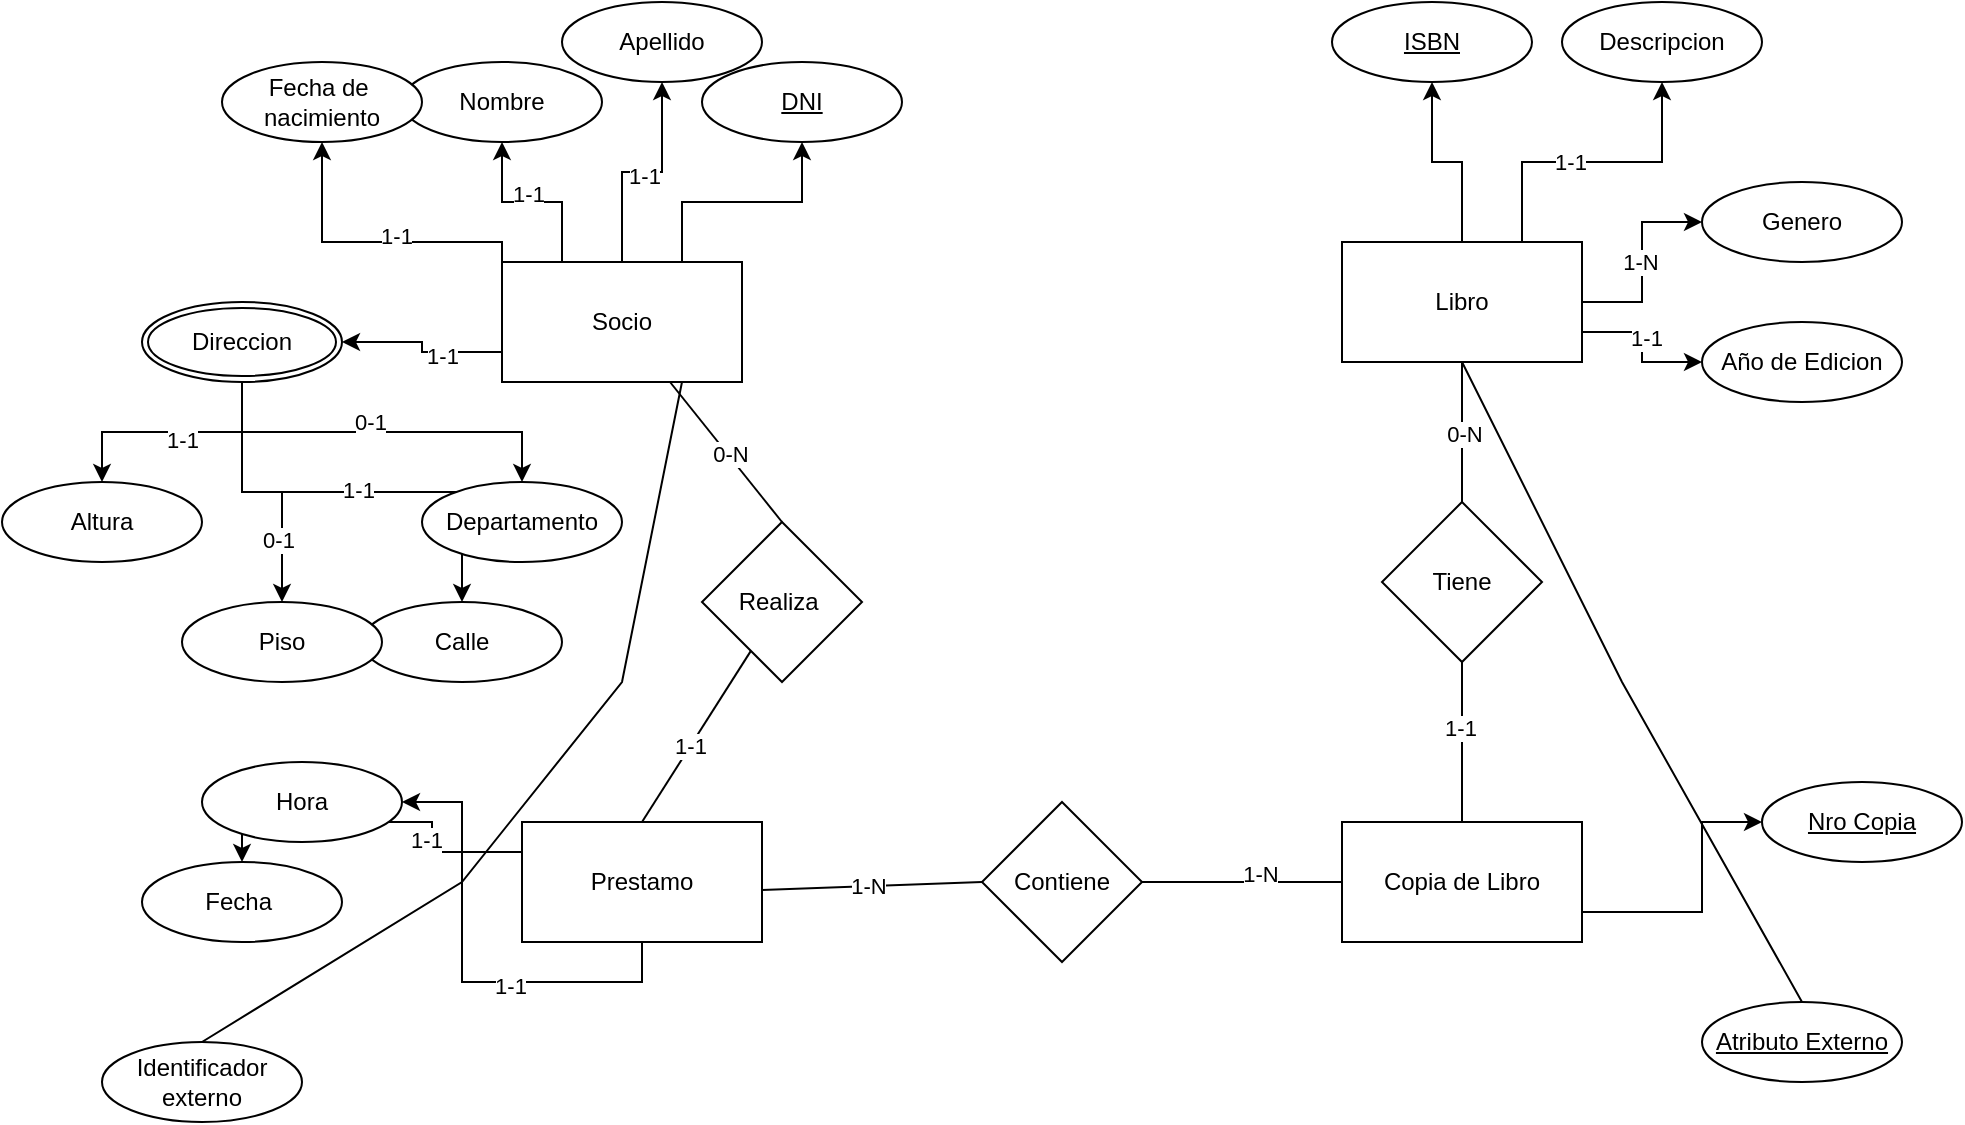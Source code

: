 <mxfile version="21.6.8" type="device">
  <diagram id="R2lEEEUBdFMjLlhIrx00" name="Page-1">
    <mxGraphModel dx="2330" dy="877" grid="1" gridSize="10" guides="1" tooltips="1" connect="1" arrows="1" fold="1" page="1" pageScale="1" pageWidth="850" pageHeight="1100" math="0" shadow="0" extFonts="Permanent Marker^https://fonts.googleapis.com/css?family=Permanent+Marker">
      <root>
        <mxCell id="0" />
        <mxCell id="1" parent="0" />
        <mxCell id="C77ymPVCkKncJQGKpwvl-6" style="edgeStyle=orthogonalEdgeStyle;rounded=0;orthogonalLoop=1;jettySize=auto;html=1;exitX=0.25;exitY=0;exitDx=0;exitDy=0;" edge="1" parent="1" source="C77ymPVCkKncJQGKpwvl-1" target="C77ymPVCkKncJQGKpwvl-5">
          <mxGeometry relative="1" as="geometry" />
        </mxCell>
        <mxCell id="C77ymPVCkKncJQGKpwvl-74" value="1-1" style="edgeLabel;html=1;align=center;verticalAlign=middle;resizable=0;points=[];" vertex="1" connectable="0" parent="C77ymPVCkKncJQGKpwvl-6">
          <mxGeometry x="0.029" y="-4" relative="1" as="geometry">
            <mxPoint x="-1" as="offset" />
          </mxGeometry>
        </mxCell>
        <mxCell id="C77ymPVCkKncJQGKpwvl-8" style="edgeStyle=orthogonalEdgeStyle;rounded=0;orthogonalLoop=1;jettySize=auto;html=1;exitX=0.75;exitY=0;exitDx=0;exitDy=0;" edge="1" parent="1" source="C77ymPVCkKncJQGKpwvl-1" target="C77ymPVCkKncJQGKpwvl-7">
          <mxGeometry relative="1" as="geometry" />
        </mxCell>
        <mxCell id="C77ymPVCkKncJQGKpwvl-10" style="edgeStyle=orthogonalEdgeStyle;rounded=0;orthogonalLoop=1;jettySize=auto;html=1;exitX=0.5;exitY=0;exitDx=0;exitDy=0;entryX=0.5;entryY=1;entryDx=0;entryDy=0;" edge="1" parent="1" source="C77ymPVCkKncJQGKpwvl-1" target="C77ymPVCkKncJQGKpwvl-9">
          <mxGeometry relative="1" as="geometry" />
        </mxCell>
        <mxCell id="C77ymPVCkKncJQGKpwvl-73" value="1-1" style="edgeLabel;html=1;align=center;verticalAlign=middle;resizable=0;points=[];" vertex="1" connectable="0" parent="C77ymPVCkKncJQGKpwvl-10">
          <mxGeometry x="0.016" y="-2" relative="1" as="geometry">
            <mxPoint as="offset" />
          </mxGeometry>
        </mxCell>
        <mxCell id="C77ymPVCkKncJQGKpwvl-12" style="edgeStyle=orthogonalEdgeStyle;rounded=0;orthogonalLoop=1;jettySize=auto;html=1;exitX=0;exitY=0.5;exitDx=0;exitDy=0;entryX=0.5;entryY=1;entryDx=0;entryDy=0;" edge="1" parent="1" source="C77ymPVCkKncJQGKpwvl-1" target="C77ymPVCkKncJQGKpwvl-11">
          <mxGeometry relative="1" as="geometry">
            <Array as="points">
              <mxPoint x="-90" y="230" />
              <mxPoint x="-180" y="230" />
            </Array>
          </mxGeometry>
        </mxCell>
        <mxCell id="C77ymPVCkKncJQGKpwvl-75" value="1-1" style="edgeLabel;html=1;align=center;verticalAlign=middle;resizable=0;points=[];" vertex="1" connectable="0" parent="C77ymPVCkKncJQGKpwvl-12">
          <mxGeometry x="0.022" y="-3" relative="1" as="geometry">
            <mxPoint x="-1" as="offset" />
          </mxGeometry>
        </mxCell>
        <mxCell id="C77ymPVCkKncJQGKpwvl-14" style="edgeStyle=orthogonalEdgeStyle;rounded=0;orthogonalLoop=1;jettySize=auto;html=1;exitX=0;exitY=0.75;exitDx=0;exitDy=0;" edge="1" parent="1" source="C77ymPVCkKncJQGKpwvl-1" target="C77ymPVCkKncJQGKpwvl-13">
          <mxGeometry relative="1" as="geometry" />
        </mxCell>
        <mxCell id="C77ymPVCkKncJQGKpwvl-76" value="1-1" style="edgeLabel;html=1;align=center;verticalAlign=middle;resizable=0;points=[];" vertex="1" connectable="0" parent="C77ymPVCkKncJQGKpwvl-14">
          <mxGeometry x="-0.314" y="2" relative="1" as="geometry">
            <mxPoint x="-1" as="offset" />
          </mxGeometry>
        </mxCell>
        <mxCell id="C77ymPVCkKncJQGKpwvl-1" value="Socio" style="rounded=0;whiteSpace=wrap;html=1;" vertex="1" parent="1">
          <mxGeometry x="-90" y="240" width="120" height="60" as="geometry" />
        </mxCell>
        <mxCell id="C77ymPVCkKncJQGKpwvl-35" style="edgeStyle=orthogonalEdgeStyle;rounded=0;orthogonalLoop=1;jettySize=auto;html=1;exitX=0.5;exitY=0;exitDx=0;exitDy=0;entryX=0.5;entryY=1;entryDx=0;entryDy=0;" edge="1" parent="1" source="C77ymPVCkKncJQGKpwvl-2" target="C77ymPVCkKncJQGKpwvl-34">
          <mxGeometry relative="1" as="geometry" />
        </mxCell>
        <mxCell id="C77ymPVCkKncJQGKpwvl-37" style="edgeStyle=orthogonalEdgeStyle;rounded=0;orthogonalLoop=1;jettySize=auto;html=1;exitX=1;exitY=0.5;exitDx=0;exitDy=0;entryX=0;entryY=0.5;entryDx=0;entryDy=0;" edge="1" parent="1" source="C77ymPVCkKncJQGKpwvl-2" target="C77ymPVCkKncJQGKpwvl-36">
          <mxGeometry relative="1" as="geometry" />
        </mxCell>
        <mxCell id="C77ymPVCkKncJQGKpwvl-71" value="1-N" style="edgeLabel;html=1;align=center;verticalAlign=middle;resizable=0;points=[];" vertex="1" connectable="0" parent="C77ymPVCkKncJQGKpwvl-37">
          <mxGeometry x="-0.003" y="1" relative="1" as="geometry">
            <mxPoint as="offset" />
          </mxGeometry>
        </mxCell>
        <mxCell id="C77ymPVCkKncJQGKpwvl-39" style="edgeStyle=orthogonalEdgeStyle;rounded=0;orthogonalLoop=1;jettySize=auto;html=1;exitX=1;exitY=0.75;exitDx=0;exitDy=0;" edge="1" parent="1" source="C77ymPVCkKncJQGKpwvl-2" target="C77ymPVCkKncJQGKpwvl-38">
          <mxGeometry relative="1" as="geometry" />
        </mxCell>
        <mxCell id="C77ymPVCkKncJQGKpwvl-72" value="1-1" style="edgeLabel;html=1;align=center;verticalAlign=middle;resizable=0;points=[];" vertex="1" connectable="0" parent="C77ymPVCkKncJQGKpwvl-39">
          <mxGeometry x="-0.101" y="2" relative="1" as="geometry">
            <mxPoint y="-1" as="offset" />
          </mxGeometry>
        </mxCell>
        <mxCell id="C77ymPVCkKncJQGKpwvl-40" style="edgeStyle=orthogonalEdgeStyle;rounded=0;orthogonalLoop=1;jettySize=auto;html=1;exitX=0.75;exitY=0;exitDx=0;exitDy=0;" edge="1" parent="1" source="C77ymPVCkKncJQGKpwvl-2" target="C77ymPVCkKncJQGKpwvl-32">
          <mxGeometry relative="1" as="geometry" />
        </mxCell>
        <mxCell id="C77ymPVCkKncJQGKpwvl-70" value="1-1" style="edgeLabel;html=1;align=center;verticalAlign=middle;resizable=0;points=[];" vertex="1" connectable="0" parent="C77ymPVCkKncJQGKpwvl-40">
          <mxGeometry x="-0.131" relative="1" as="geometry">
            <mxPoint x="-1" as="offset" />
          </mxGeometry>
        </mxCell>
        <mxCell id="C77ymPVCkKncJQGKpwvl-2" value="Libro" style="rounded=0;whiteSpace=wrap;html=1;" vertex="1" parent="1">
          <mxGeometry x="330" y="230" width="120" height="60" as="geometry" />
        </mxCell>
        <mxCell id="C77ymPVCkKncJQGKpwvl-42" style="edgeStyle=orthogonalEdgeStyle;rounded=0;orthogonalLoop=1;jettySize=auto;html=1;exitX=1;exitY=0.75;exitDx=0;exitDy=0;" edge="1" parent="1" source="C77ymPVCkKncJQGKpwvl-3" target="C77ymPVCkKncJQGKpwvl-41">
          <mxGeometry relative="1" as="geometry">
            <Array as="points">
              <mxPoint x="510" y="565" />
              <mxPoint x="510" y="520" />
            </Array>
          </mxGeometry>
        </mxCell>
        <mxCell id="C77ymPVCkKncJQGKpwvl-3" value="Copia de Libro" style="rounded=0;whiteSpace=wrap;html=1;" vertex="1" parent="1">
          <mxGeometry x="330" y="520" width="120" height="60" as="geometry" />
        </mxCell>
        <mxCell id="C77ymPVCkKncJQGKpwvl-53" style="edgeStyle=orthogonalEdgeStyle;rounded=0;orthogonalLoop=1;jettySize=auto;html=1;exitX=0;exitY=0.25;exitDx=0;exitDy=0;entryX=0.5;entryY=0;entryDx=0;entryDy=0;" edge="1" parent="1" source="C77ymPVCkKncJQGKpwvl-4" target="C77ymPVCkKncJQGKpwvl-52">
          <mxGeometry relative="1" as="geometry" />
        </mxCell>
        <mxCell id="C77ymPVCkKncJQGKpwvl-82" value="1-1" style="edgeLabel;html=1;align=center;verticalAlign=middle;resizable=0;points=[];" vertex="1" connectable="0" parent="C77ymPVCkKncJQGKpwvl-53">
          <mxGeometry x="-0.414" y="3" relative="1" as="geometry">
            <mxPoint as="offset" />
          </mxGeometry>
        </mxCell>
        <mxCell id="C77ymPVCkKncJQGKpwvl-55" style="edgeStyle=orthogonalEdgeStyle;rounded=0;orthogonalLoop=1;jettySize=auto;html=1;exitX=0.5;exitY=1;exitDx=0;exitDy=0;" edge="1" parent="1" source="C77ymPVCkKncJQGKpwvl-4" target="C77ymPVCkKncJQGKpwvl-54">
          <mxGeometry relative="1" as="geometry" />
        </mxCell>
        <mxCell id="C77ymPVCkKncJQGKpwvl-81" value="1-1" style="edgeLabel;html=1;align=center;verticalAlign=middle;resizable=0;points=[];" vertex="1" connectable="0" parent="C77ymPVCkKncJQGKpwvl-55">
          <mxGeometry x="-0.262" y="2" relative="1" as="geometry">
            <mxPoint x="-1" as="offset" />
          </mxGeometry>
        </mxCell>
        <mxCell id="C77ymPVCkKncJQGKpwvl-4" value="Prestamo" style="rounded=0;whiteSpace=wrap;html=1;" vertex="1" parent="1">
          <mxGeometry x="-80" y="520" width="120" height="60" as="geometry" />
        </mxCell>
        <mxCell id="C77ymPVCkKncJQGKpwvl-5" value="Nombre" style="ellipse;whiteSpace=wrap;html=1;align=center;" vertex="1" parent="1">
          <mxGeometry x="-140" y="140" width="100" height="40" as="geometry" />
        </mxCell>
        <mxCell id="C77ymPVCkKncJQGKpwvl-7" value="DNI" style="ellipse;whiteSpace=wrap;html=1;align=center;fontStyle=4;" vertex="1" parent="1">
          <mxGeometry x="10" y="140" width="100" height="40" as="geometry" />
        </mxCell>
        <mxCell id="C77ymPVCkKncJQGKpwvl-9" value="Apellido" style="ellipse;whiteSpace=wrap;html=1;align=center;" vertex="1" parent="1">
          <mxGeometry x="-60" y="110" width="100" height="40" as="geometry" />
        </mxCell>
        <mxCell id="C77ymPVCkKncJQGKpwvl-11" value="Fecha de&amp;nbsp;&lt;br&gt;nacimiento" style="ellipse;whiteSpace=wrap;html=1;align=center;" vertex="1" parent="1">
          <mxGeometry x="-230" y="140" width="100" height="40" as="geometry" />
        </mxCell>
        <mxCell id="C77ymPVCkKncJQGKpwvl-26" style="edgeStyle=orthogonalEdgeStyle;rounded=0;orthogonalLoop=1;jettySize=auto;html=1;exitX=0.5;exitY=1;exitDx=0;exitDy=0;entryX=0.5;entryY=0;entryDx=0;entryDy=0;" edge="1" parent="1" source="C77ymPVCkKncJQGKpwvl-13" target="C77ymPVCkKncJQGKpwvl-16">
          <mxGeometry relative="1" as="geometry" />
        </mxCell>
        <mxCell id="C77ymPVCkKncJQGKpwvl-79" value="1-1" style="edgeLabel;html=1;align=center;verticalAlign=middle;resizable=0;points=[];" vertex="1" connectable="0" parent="C77ymPVCkKncJQGKpwvl-26">
          <mxGeometry x="0.027" y="1" relative="1" as="geometry">
            <mxPoint as="offset" />
          </mxGeometry>
        </mxCell>
        <mxCell id="C77ymPVCkKncJQGKpwvl-27" style="edgeStyle=orthogonalEdgeStyle;rounded=0;orthogonalLoop=1;jettySize=auto;html=1;exitX=0.5;exitY=1;exitDx=0;exitDy=0;entryX=0.5;entryY=0;entryDx=0;entryDy=0;" edge="1" parent="1" source="C77ymPVCkKncJQGKpwvl-13" target="C77ymPVCkKncJQGKpwvl-18">
          <mxGeometry relative="1" as="geometry" />
        </mxCell>
        <mxCell id="C77ymPVCkKncJQGKpwvl-78" value="0-1" style="edgeLabel;html=1;align=center;verticalAlign=middle;resizable=0;points=[];" vertex="1" connectable="0" parent="C77ymPVCkKncJQGKpwvl-27">
          <mxGeometry x="-0.066" y="5" relative="1" as="geometry">
            <mxPoint as="offset" />
          </mxGeometry>
        </mxCell>
        <mxCell id="C77ymPVCkKncJQGKpwvl-28" style="edgeStyle=orthogonalEdgeStyle;rounded=0;orthogonalLoop=1;jettySize=auto;html=1;exitX=0.5;exitY=1;exitDx=0;exitDy=0;" edge="1" parent="1" source="C77ymPVCkKncJQGKpwvl-13" target="C77ymPVCkKncJQGKpwvl-15">
          <mxGeometry relative="1" as="geometry" />
        </mxCell>
        <mxCell id="C77ymPVCkKncJQGKpwvl-77" value="1-1" style="edgeLabel;html=1;align=center;verticalAlign=middle;resizable=0;points=[];" vertex="1" connectable="0" parent="C77ymPVCkKncJQGKpwvl-28">
          <mxGeometry x="-0.074" y="4" relative="1" as="geometry">
            <mxPoint as="offset" />
          </mxGeometry>
        </mxCell>
        <mxCell id="C77ymPVCkKncJQGKpwvl-31" style="edgeStyle=orthogonalEdgeStyle;rounded=0;orthogonalLoop=1;jettySize=auto;html=1;exitX=0.5;exitY=1;exitDx=0;exitDy=0;entryX=0.5;entryY=0;entryDx=0;entryDy=0;" edge="1" parent="1" source="C77ymPVCkKncJQGKpwvl-13" target="C77ymPVCkKncJQGKpwvl-17">
          <mxGeometry relative="1" as="geometry" />
        </mxCell>
        <mxCell id="C77ymPVCkKncJQGKpwvl-80" value="0-1" style="edgeLabel;html=1;align=center;verticalAlign=middle;resizable=0;points=[];" vertex="1" connectable="0" parent="C77ymPVCkKncJQGKpwvl-31">
          <mxGeometry x="0.519" y="-2" relative="1" as="geometry">
            <mxPoint as="offset" />
          </mxGeometry>
        </mxCell>
        <mxCell id="C77ymPVCkKncJQGKpwvl-13" value="Direccion" style="ellipse;shape=doubleEllipse;margin=3;whiteSpace=wrap;html=1;align=center;" vertex="1" parent="1">
          <mxGeometry x="-270" y="260" width="100" height="40" as="geometry" />
        </mxCell>
        <mxCell id="C77ymPVCkKncJQGKpwvl-15" value="Altura" style="ellipse;whiteSpace=wrap;html=1;align=center;" vertex="1" parent="1">
          <mxGeometry x="-340" y="350" width="100" height="40" as="geometry" />
        </mxCell>
        <mxCell id="C77ymPVCkKncJQGKpwvl-16" value="Calle" style="ellipse;whiteSpace=wrap;html=1;align=center;" vertex="1" parent="1">
          <mxGeometry x="-160" y="410" width="100" height="40" as="geometry" />
        </mxCell>
        <mxCell id="C77ymPVCkKncJQGKpwvl-17" value="Piso" style="ellipse;whiteSpace=wrap;html=1;align=center;" vertex="1" parent="1">
          <mxGeometry x="-250" y="410" width="100" height="40" as="geometry" />
        </mxCell>
        <mxCell id="C77ymPVCkKncJQGKpwvl-18" value="Departamento" style="ellipse;whiteSpace=wrap;html=1;align=center;" vertex="1" parent="1">
          <mxGeometry x="-130" y="350" width="100" height="40" as="geometry" />
        </mxCell>
        <mxCell id="C77ymPVCkKncJQGKpwvl-32" value="Descripcion" style="ellipse;whiteSpace=wrap;html=1;align=center;" vertex="1" parent="1">
          <mxGeometry x="440" y="110" width="100" height="40" as="geometry" />
        </mxCell>
        <mxCell id="C77ymPVCkKncJQGKpwvl-34" value="ISBN" style="ellipse;whiteSpace=wrap;html=1;align=center;fontStyle=4;" vertex="1" parent="1">
          <mxGeometry x="325" y="110" width="100" height="40" as="geometry" />
        </mxCell>
        <mxCell id="C77ymPVCkKncJQGKpwvl-36" value="Genero" style="ellipse;whiteSpace=wrap;html=1;align=center;" vertex="1" parent="1">
          <mxGeometry x="510" y="200" width="100" height="40" as="geometry" />
        </mxCell>
        <mxCell id="C77ymPVCkKncJQGKpwvl-38" value="Año de Edicion" style="ellipse;whiteSpace=wrap;html=1;align=center;" vertex="1" parent="1">
          <mxGeometry x="510" y="270" width="100" height="40" as="geometry" />
        </mxCell>
        <mxCell id="C77ymPVCkKncJQGKpwvl-41" value="Nro Copia" style="ellipse;whiteSpace=wrap;html=1;align=center;fontStyle=4;" vertex="1" parent="1">
          <mxGeometry x="540" y="500" width="100" height="40" as="geometry" />
        </mxCell>
        <mxCell id="C77ymPVCkKncJQGKpwvl-43" value="Tiene" style="rhombus;whiteSpace=wrap;html=1;" vertex="1" parent="1">
          <mxGeometry x="350" y="360" width="80" height="80" as="geometry" />
        </mxCell>
        <mxCell id="C77ymPVCkKncJQGKpwvl-45" value="" style="endArrow=none;html=1;rounded=0;entryX=0.5;entryY=1;entryDx=0;entryDy=0;exitX=0.5;exitY=0;exitDx=0;exitDy=0;" edge="1" parent="1" source="C77ymPVCkKncJQGKpwvl-43" target="C77ymPVCkKncJQGKpwvl-2">
          <mxGeometry width="50" height="50" relative="1" as="geometry">
            <mxPoint x="390" y="330" as="sourcePoint" />
            <mxPoint x="440" y="280" as="targetPoint" />
          </mxGeometry>
        </mxCell>
        <mxCell id="C77ymPVCkKncJQGKpwvl-50" value="0-N" style="edgeLabel;html=1;align=center;verticalAlign=middle;resizable=0;points=[];" vertex="1" connectable="0" parent="C77ymPVCkKncJQGKpwvl-45">
          <mxGeometry x="-0.025" y="-1" relative="1" as="geometry">
            <mxPoint as="offset" />
          </mxGeometry>
        </mxCell>
        <mxCell id="C77ymPVCkKncJQGKpwvl-47" value="" style="endArrow=none;html=1;rounded=0;entryX=0.5;entryY=1;entryDx=0;entryDy=0;exitX=0.5;exitY=0;exitDx=0;exitDy=0;" edge="1" parent="1" source="C77ymPVCkKncJQGKpwvl-3" target="C77ymPVCkKncJQGKpwvl-43">
          <mxGeometry width="50" height="50" relative="1" as="geometry">
            <mxPoint x="380" y="490" as="sourcePoint" />
            <mxPoint x="430" y="440" as="targetPoint" />
          </mxGeometry>
        </mxCell>
        <mxCell id="C77ymPVCkKncJQGKpwvl-51" value="1-1" style="edgeLabel;html=1;align=center;verticalAlign=middle;resizable=0;points=[];" vertex="1" connectable="0" parent="C77ymPVCkKncJQGKpwvl-47">
          <mxGeometry x="0.175" y="1" relative="1" as="geometry">
            <mxPoint as="offset" />
          </mxGeometry>
        </mxCell>
        <mxCell id="C77ymPVCkKncJQGKpwvl-48" value="" style="endArrow=none;html=1;rounded=0;entryX=0.5;entryY=1;entryDx=0;entryDy=0;exitX=0.5;exitY=0;exitDx=0;exitDy=0;" edge="1" parent="1" source="C77ymPVCkKncJQGKpwvl-49" target="C77ymPVCkKncJQGKpwvl-2">
          <mxGeometry width="50" height="50" relative="1" as="geometry">
            <mxPoint x="530" y="600" as="sourcePoint" />
            <mxPoint x="520" y="350" as="targetPoint" />
            <Array as="points">
              <mxPoint x="470" y="450" />
            </Array>
          </mxGeometry>
        </mxCell>
        <mxCell id="C77ymPVCkKncJQGKpwvl-49" value="Atributo Externo" style="ellipse;whiteSpace=wrap;html=1;align=center;fontStyle=4;" vertex="1" parent="1">
          <mxGeometry x="510" y="610" width="100" height="40" as="geometry" />
        </mxCell>
        <mxCell id="C77ymPVCkKncJQGKpwvl-52" value="Fecha&amp;nbsp;" style="ellipse;whiteSpace=wrap;html=1;align=center;" vertex="1" parent="1">
          <mxGeometry x="-270" y="540" width="100" height="40" as="geometry" />
        </mxCell>
        <mxCell id="C77ymPVCkKncJQGKpwvl-54" value="Hora" style="ellipse;whiteSpace=wrap;html=1;align=center;" vertex="1" parent="1">
          <mxGeometry x="-240" y="490" width="100" height="40" as="geometry" />
        </mxCell>
        <mxCell id="C77ymPVCkKncJQGKpwvl-56" value="Contiene" style="rhombus;whiteSpace=wrap;html=1;" vertex="1" parent="1">
          <mxGeometry x="150" y="510" width="80" height="80" as="geometry" />
        </mxCell>
        <mxCell id="C77ymPVCkKncJQGKpwvl-57" value="" style="endArrow=none;html=1;rounded=0;entryX=0;entryY=0.5;entryDx=0;entryDy=0;" edge="1" parent="1" target="C77ymPVCkKncJQGKpwvl-56">
          <mxGeometry width="50" height="50" relative="1" as="geometry">
            <mxPoint x="40" y="554" as="sourcePoint" />
            <mxPoint x="110.711" y="550" as="targetPoint" />
          </mxGeometry>
        </mxCell>
        <mxCell id="C77ymPVCkKncJQGKpwvl-86" value="1-N" style="edgeLabel;html=1;align=center;verticalAlign=middle;resizable=0;points=[];" vertex="1" connectable="0" parent="C77ymPVCkKncJQGKpwvl-57">
          <mxGeometry x="-0.023" relative="1" as="geometry">
            <mxPoint x="-1" as="offset" />
          </mxGeometry>
        </mxCell>
        <mxCell id="C77ymPVCkKncJQGKpwvl-58" value="" style="endArrow=none;html=1;rounded=0;entryX=0;entryY=0.5;entryDx=0;entryDy=0;exitX=1;exitY=0.5;exitDx=0;exitDy=0;" edge="1" parent="1" source="C77ymPVCkKncJQGKpwvl-56" target="C77ymPVCkKncJQGKpwvl-3">
          <mxGeometry width="50" height="50" relative="1" as="geometry">
            <mxPoint x="210" y="600" as="sourcePoint" />
            <mxPoint x="260" y="550" as="targetPoint" />
          </mxGeometry>
        </mxCell>
        <mxCell id="C77ymPVCkKncJQGKpwvl-84" value="1-N" style="edgeLabel;html=1;align=center;verticalAlign=middle;resizable=0;points=[];" vertex="1" connectable="0" parent="C77ymPVCkKncJQGKpwvl-58">
          <mxGeometry x="0.165" y="4" relative="1" as="geometry">
            <mxPoint as="offset" />
          </mxGeometry>
        </mxCell>
        <mxCell id="C77ymPVCkKncJQGKpwvl-61" value="Realiza&amp;nbsp;" style="rhombus;whiteSpace=wrap;html=1;" vertex="1" parent="1">
          <mxGeometry x="10" y="370" width="80" height="80" as="geometry" />
        </mxCell>
        <mxCell id="C77ymPVCkKncJQGKpwvl-62" value="" style="endArrow=none;html=1;rounded=0;entryX=0.5;entryY=0;entryDx=0;entryDy=0;" edge="1" parent="1" source="C77ymPVCkKncJQGKpwvl-1" target="C77ymPVCkKncJQGKpwvl-61">
          <mxGeometry width="50" height="50" relative="1" as="geometry">
            <mxPoint x="-30" y="350" as="sourcePoint" />
            <mxPoint x="-30" y="370.711" as="targetPoint" />
          </mxGeometry>
        </mxCell>
        <mxCell id="C77ymPVCkKncJQGKpwvl-65" value="0-N" style="edgeLabel;html=1;align=center;verticalAlign=middle;resizable=0;points=[];" vertex="1" connectable="0" parent="C77ymPVCkKncJQGKpwvl-62">
          <mxGeometry x="0.025" y="1" relative="1" as="geometry">
            <mxPoint as="offset" />
          </mxGeometry>
        </mxCell>
        <mxCell id="C77ymPVCkKncJQGKpwvl-63" value="" style="endArrow=none;html=1;rounded=0;entryX=0.5;entryY=0;entryDx=0;entryDy=0;" edge="1" parent="1" source="C77ymPVCkKncJQGKpwvl-61" target="C77ymPVCkKncJQGKpwvl-4">
          <mxGeometry width="50" height="50" relative="1" as="geometry">
            <mxPoint x="60" y="500" as="sourcePoint" />
            <mxPoint x="60" y="520.711" as="targetPoint" />
          </mxGeometry>
        </mxCell>
        <mxCell id="C77ymPVCkKncJQGKpwvl-66" value="1-1" style="edgeLabel;html=1;align=center;verticalAlign=middle;resizable=0;points=[];" vertex="1" connectable="0" parent="C77ymPVCkKncJQGKpwvl-63">
          <mxGeometry x="0.114" relative="1" as="geometry">
            <mxPoint as="offset" />
          </mxGeometry>
        </mxCell>
        <mxCell id="C77ymPVCkKncJQGKpwvl-67" value="" style="endArrow=none;html=1;rounded=0;exitX=0.5;exitY=0;exitDx=0;exitDy=0;entryX=0.75;entryY=1;entryDx=0;entryDy=0;" edge="1" parent="1" source="C77ymPVCkKncJQGKpwvl-68" target="C77ymPVCkKncJQGKpwvl-1">
          <mxGeometry width="50" height="50" relative="1" as="geometry">
            <mxPoint x="-230" y="620" as="sourcePoint" />
            <mxPoint x="-20" y="300" as="targetPoint" />
            <Array as="points">
              <mxPoint x="-110" y="550" />
              <mxPoint x="-30" y="450" />
            </Array>
          </mxGeometry>
        </mxCell>
        <mxCell id="C77ymPVCkKncJQGKpwvl-68" value="Identificador externo" style="ellipse;whiteSpace=wrap;html=1;align=center;" vertex="1" parent="1">
          <mxGeometry x="-290" y="630" width="100" height="40" as="geometry" />
        </mxCell>
      </root>
    </mxGraphModel>
  </diagram>
</mxfile>
